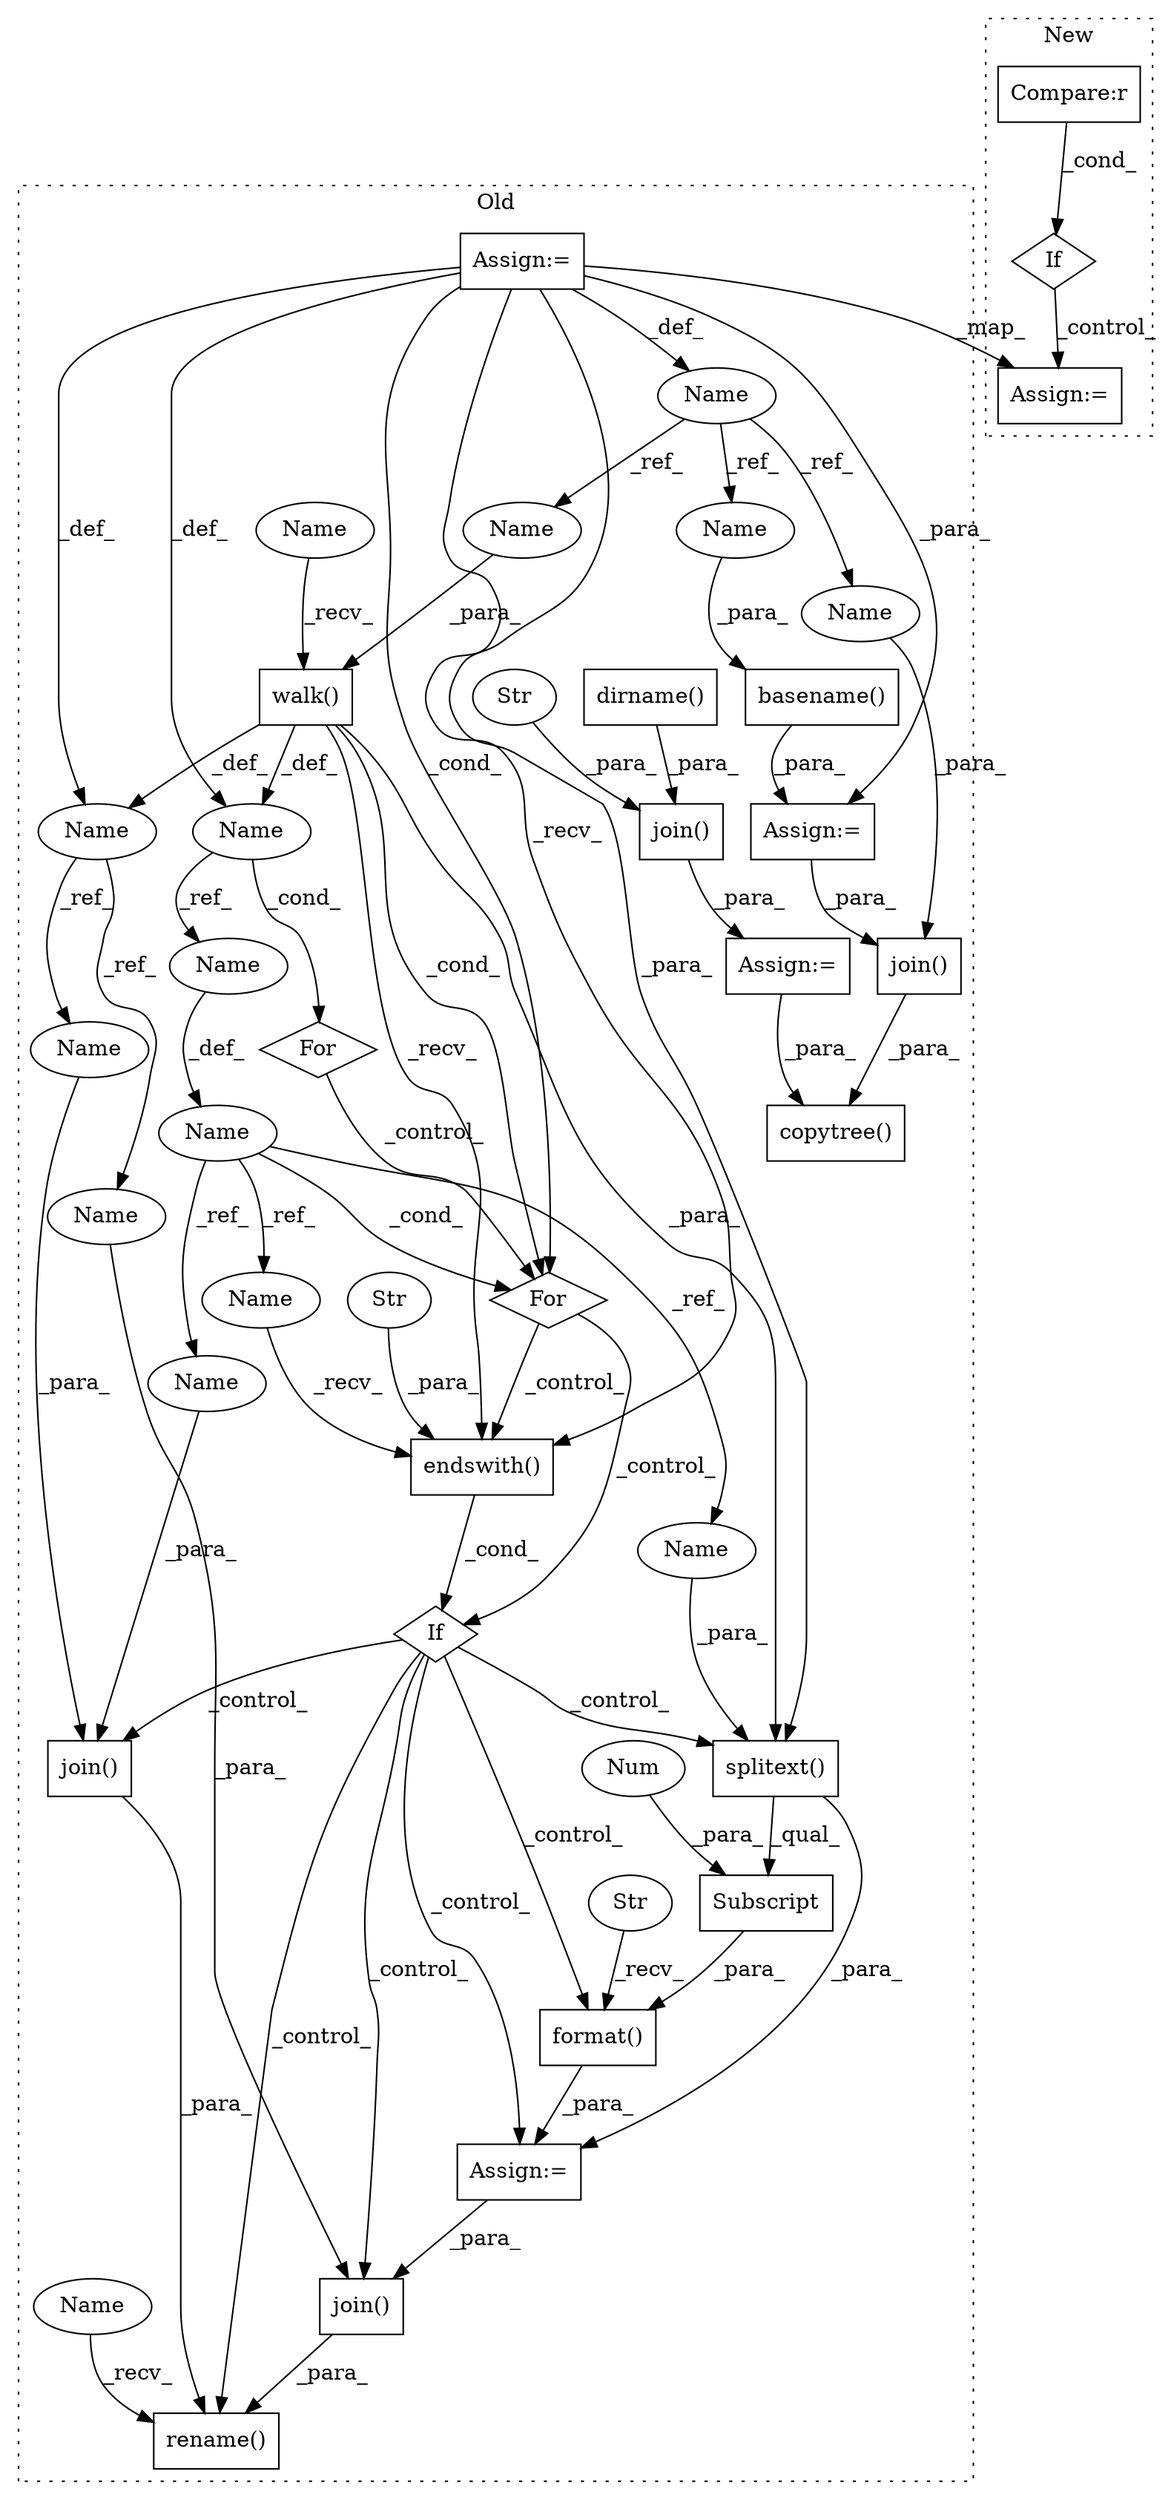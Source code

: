 digraph G {
subgraph cluster0 {
1 [label="rename()" a="75" s="1390,1451" l="10,1" shape="box"];
3 [label="If" a="96" s="1277" l="3" shape="diamond"];
5 [label="walk()" a="75" s="1218,1233" l="8,1" shape="box"];
6 [label="Subscript" a="63" s="1346,0" l="25,0" shape="box"];
7 [label="join()" a="75" s="1400,1423" l="13,1" shape="box"];
8 [label="Name" a="87" s="1249" l="4" shape="ellipse"];
9 [label="join()" a="75" s="1426,1450" l="13,1" shape="box"];
10 [label="Name" a="87" s="1197" l="4" shape="ellipse"];
11 [label="Name" a="87" s="1209" l="5" shape="ellipse"];
12 [label="format()" a="75" s="1331,1371" l="15,1" shape="box"];
13 [label="Str" a="66" s="1331" l="7" shape="ellipse"];
14 [label="Name" a="87" s="896" l="7" shape="ellipse"];
15 [label="basename()" a="75" s="985,1009" l="17,1" shape="box"];
16 [label="join()" a="75" s="1070,1100" l="13,1" shape="box"];
17 [label="copytree()" a="75" s="1040,1101" l="16,1" shape="box"];
18 [label="join()" a="75" s="839,889" l="13,1" shape="box"];
19 [label="Str" a="66" s="879" l="10" shape="ellipse"];
20 [label="dirname()" a="75" s="852,876" l="16,1" shape="box"];
21 [label="For" a="107" s="1193,1234" l="4,11" shape="diamond"];
22 [label="Num" a="76" s="1369" l="1" shape="ellipse"];
23 [label="For" a="107" s="1245,1262" l="4,15" shape="diamond"];
24 [label="endswith()" a="75" s="1280,1303" l="14,1" shape="box"];
25 [label="Str" a="66" s="1294" l="9" shape="ellipse"];
26 [label="Assign:=" a="68" s="836" l="3" shape="box"];
27 [label="Assign:=" a="68" s="982" l="3" shape="box"];
28 [label="Assign:=" a="68" s="1328" l="3" shape="box"];
29 [label="splitext()" a="75" s="1346,1367" l="17,1" shape="box"];
31 [label="Assign:=" a="68" s="903" l="3" shape="box"];
32 [label="Name" a="87" s="1257" l="5" shape="ellipse"];
33 [label="Name" a="87" s="1419" l="4" shape="ellipse"];
34 [label="Name" a="87" s="1363" l="4" shape="ellipse"];
35 [label="Name" a="87" s="1280" l="4" shape="ellipse"];
36 [label="Name" a="87" s="1413" l="4" shape="ellipse"];
37 [label="Name" a="87" s="1439" l="4" shape="ellipse"];
38 [label="Name" a="87" s="1226" l="7" shape="ellipse"];
39 [label="Name" a="87" s="1083" l="7" shape="ellipse"];
40 [label="Name" a="87" s="1002" l="7" shape="ellipse"];
41 [label="Name" a="87" s="1218" l="2" shape="ellipse"];
42 [label="Name" a="87" s="1390" l="2" shape="ellipse"];
label = "Old";
style="dotted";
}
subgraph cluster1 {
2 [label="If" a="96" s="916" l="3" shape="diamond"];
4 [label="Compare:r" a="40" s="919" l="15" shape="box"];
30 [label="Assign:=" a="68" s="952" l="3" shape="box"];
label = "New";
style="dotted";
}
2 -> 30 [label="_control_"];
3 -> 28 [label="_control_"];
3 -> 1 [label="_control_"];
3 -> 7 [label="_control_"];
3 -> 12 [label="_control_"];
3 -> 29 [label="_control_"];
3 -> 9 [label="_control_"];
4 -> 2 [label="_cond_"];
5 -> 11 [label="_def_"];
5 -> 10 [label="_def_"];
5 -> 24 [label="_recv_"];
5 -> 29 [label="_para_"];
5 -> 23 [label="_cond_"];
6 -> 12 [label="_para_"];
7 -> 1 [label="_para_"];
8 -> 23 [label="_cond_"];
8 -> 34 [label="_ref_"];
8 -> 35 [label="_ref_"];
8 -> 33 [label="_ref_"];
9 -> 1 [label="_para_"];
10 -> 36 [label="_ref_"];
10 -> 37 [label="_ref_"];
11 -> 21 [label="_cond_"];
11 -> 32 [label="_ref_"];
12 -> 28 [label="_para_"];
13 -> 12 [label="_recv_"];
14 -> 38 [label="_ref_"];
14 -> 39 [label="_ref_"];
14 -> 40 [label="_ref_"];
15 -> 27 [label="_para_"];
16 -> 17 [label="_para_"];
18 -> 26 [label="_para_"];
19 -> 18 [label="_para_"];
20 -> 18 [label="_para_"];
21 -> 23 [label="_control_"];
22 -> 6 [label="_para_"];
23 -> 24 [label="_control_"];
23 -> 3 [label="_control_"];
24 -> 3 [label="_cond_"];
25 -> 24 [label="_para_"];
26 -> 17 [label="_para_"];
27 -> 16 [label="_para_"];
28 -> 9 [label="_para_"];
29 -> 6 [label="_qual_"];
29 -> 28 [label="_para_"];
31 -> 23 [label="_cond_"];
31 -> 11 [label="_def_"];
31 -> 27 [label="_para_"];
31 -> 10 [label="_def_"];
31 -> 24 [label="_recv_"];
31 -> 29 [label="_para_"];
31 -> 14 [label="_def_"];
31 -> 30 [label="_map_"];
32 -> 8 [label="_def_"];
33 -> 7 [label="_para_"];
34 -> 29 [label="_para_"];
35 -> 24 [label="_recv_"];
36 -> 7 [label="_para_"];
37 -> 9 [label="_para_"];
38 -> 5 [label="_para_"];
39 -> 16 [label="_para_"];
40 -> 15 [label="_para_"];
41 -> 5 [label="_recv_"];
42 -> 1 [label="_recv_"];
}